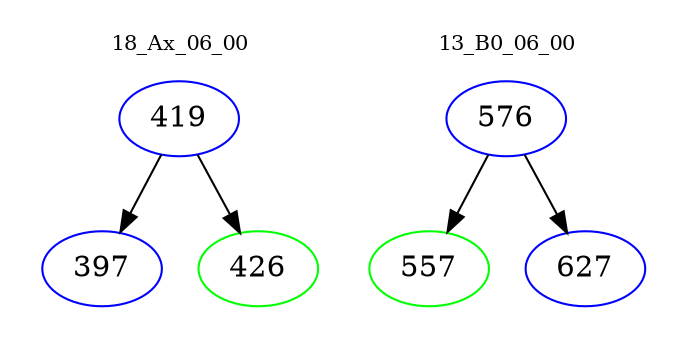 digraph{
subgraph cluster_0 {
color = white
label = "18_Ax_06_00";
fontsize=10;
T0_419 [label="419", color="blue"]
T0_419 -> T0_397 [color="black"]
T0_397 [label="397", color="blue"]
T0_419 -> T0_426 [color="black"]
T0_426 [label="426", color="green"]
}
subgraph cluster_1 {
color = white
label = "13_B0_06_00";
fontsize=10;
T1_576 [label="576", color="blue"]
T1_576 -> T1_557 [color="black"]
T1_557 [label="557", color="green"]
T1_576 -> T1_627 [color="black"]
T1_627 [label="627", color="blue"]
}
}
